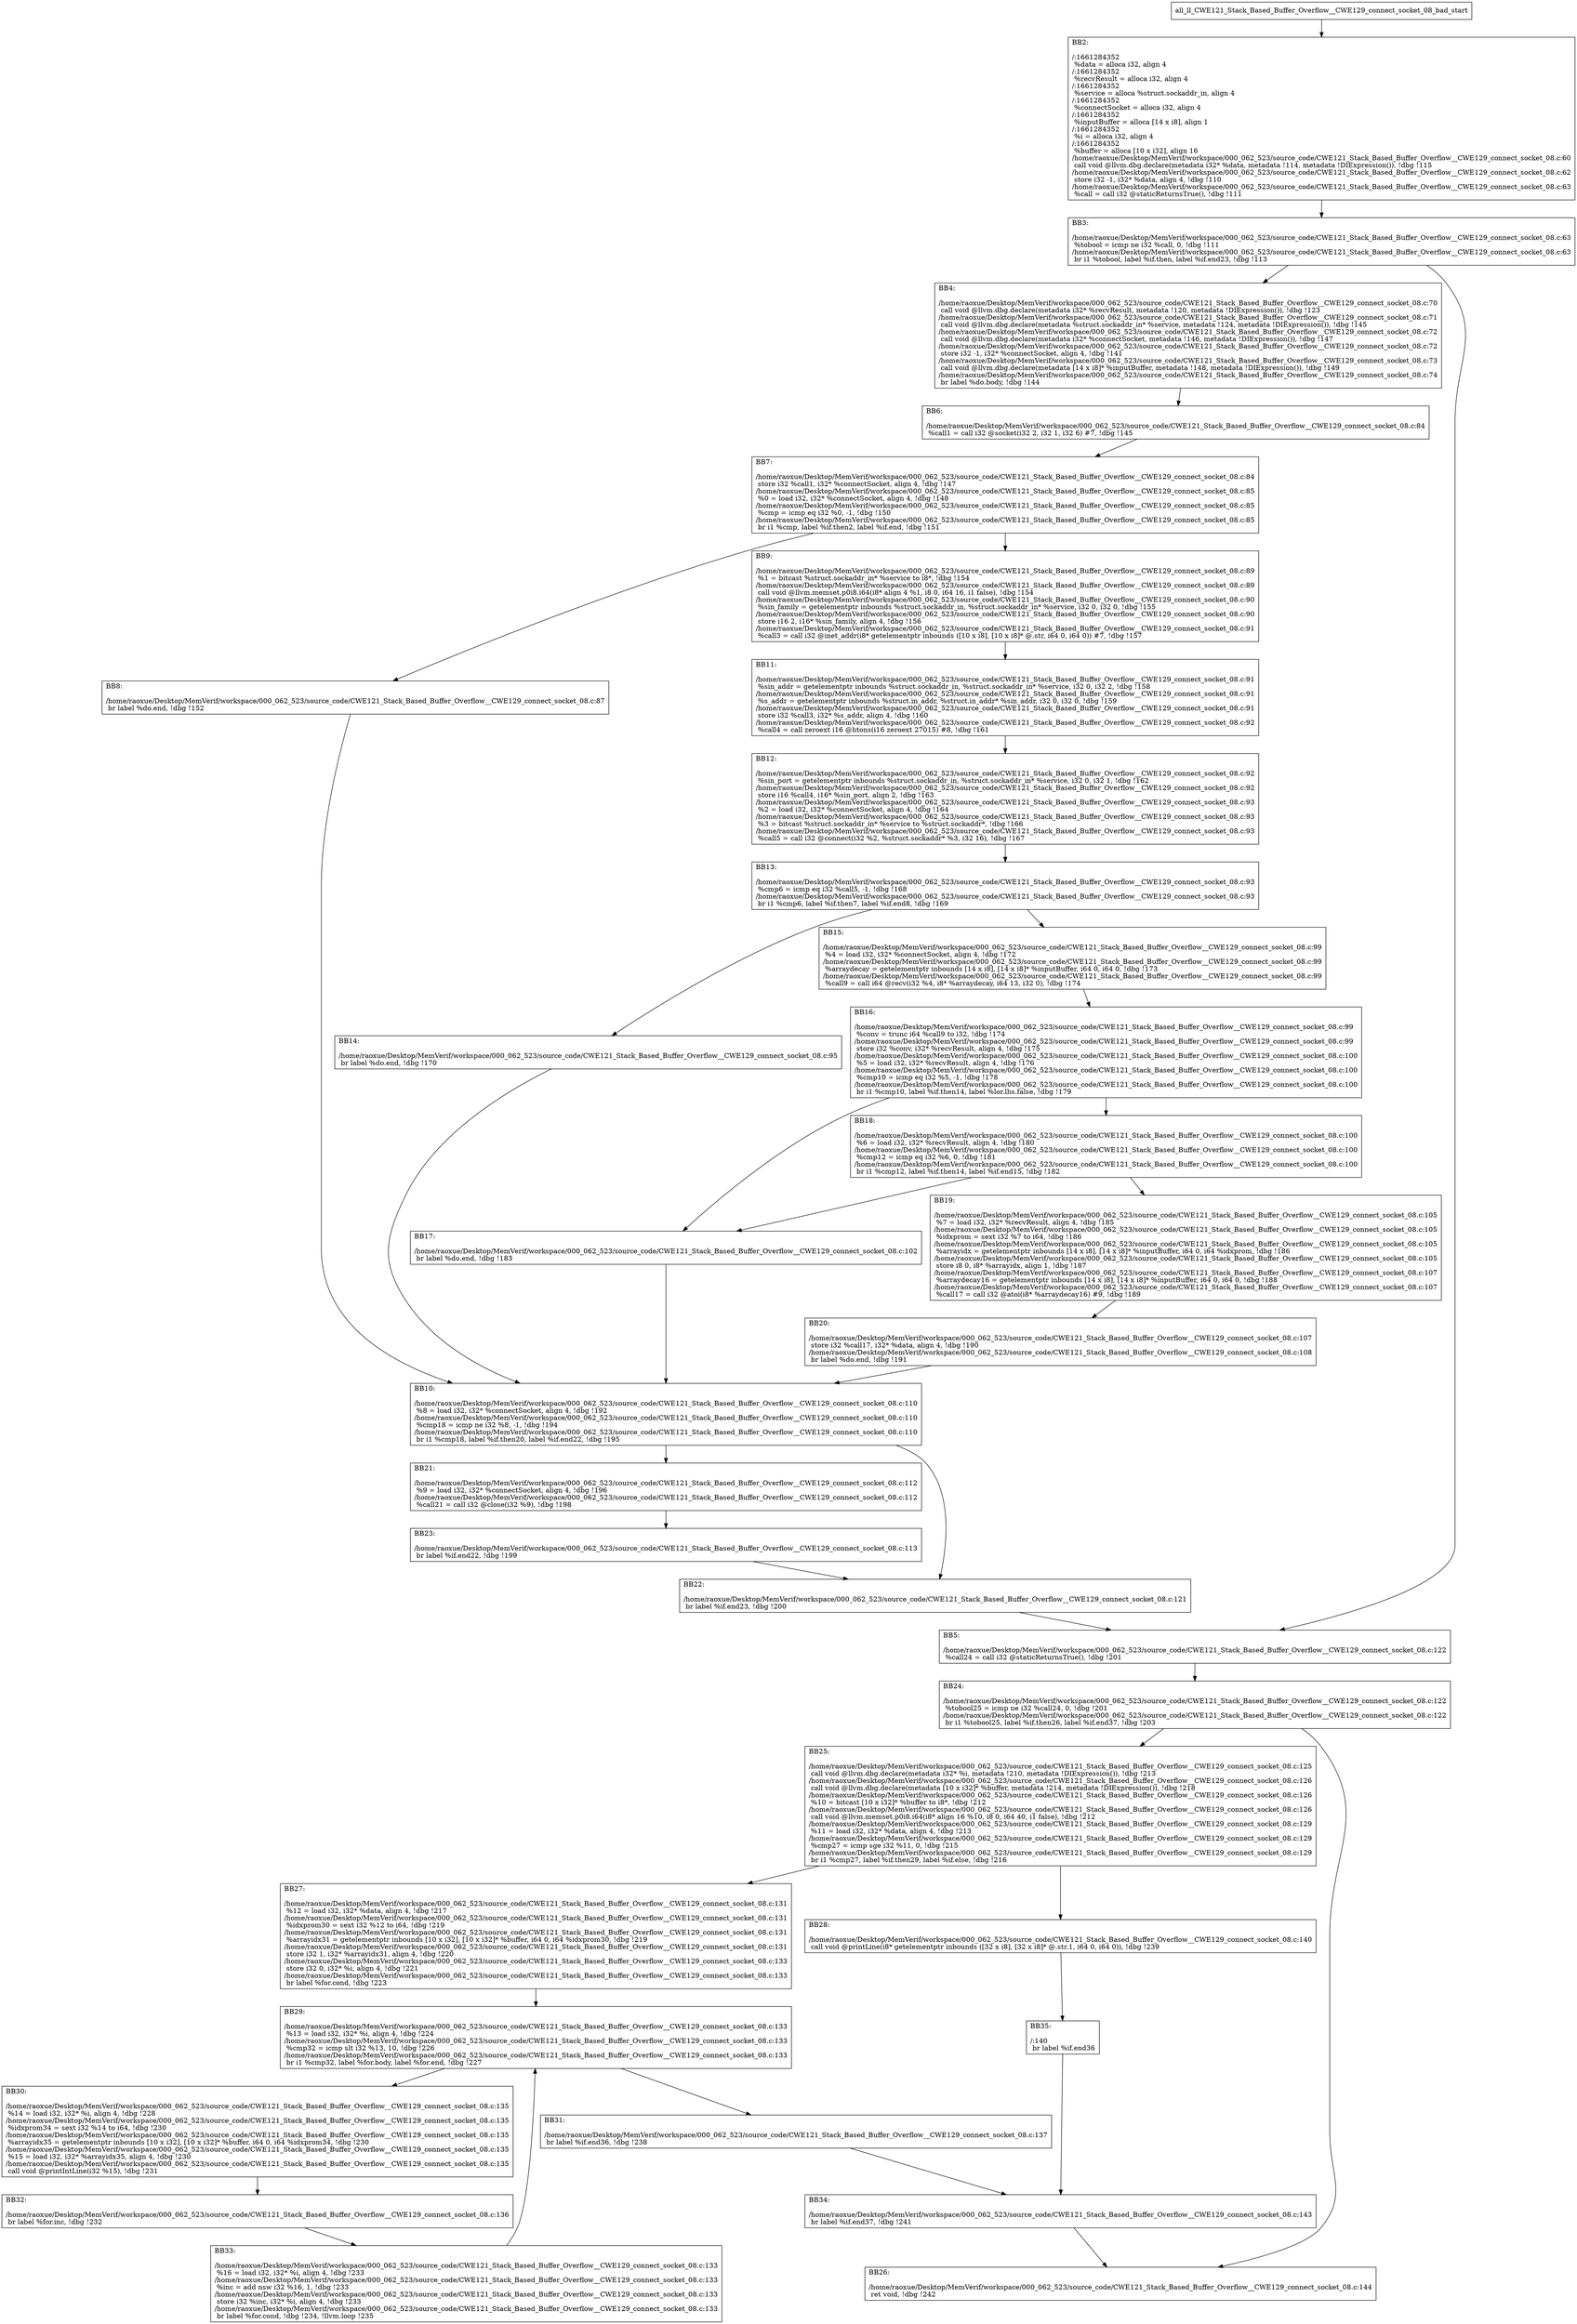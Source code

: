 digraph "CFG for'all_ll_CWE121_Stack_Based_Buffer_Overflow__CWE129_connect_socket_08_bad' function" {
	BBall_ll_CWE121_Stack_Based_Buffer_Overflow__CWE129_connect_socket_08_bad_start[shape=record,label="{all_ll_CWE121_Stack_Based_Buffer_Overflow__CWE129_connect_socket_08_bad_start}"];
	BBall_ll_CWE121_Stack_Based_Buffer_Overflow__CWE129_connect_socket_08_bad_start-> all_ll_CWE121_Stack_Based_Buffer_Overflow__CWE129_connect_socket_08_badBB2;
	all_ll_CWE121_Stack_Based_Buffer_Overflow__CWE129_connect_socket_08_badBB2 [shape=record, label="{BB2:\l\l/:1661284352\l
  %data = alloca i32, align 4\l
/:1661284352\l
  %recvResult = alloca i32, align 4\l
/:1661284352\l
  %service = alloca %struct.sockaddr_in, align 4\l
/:1661284352\l
  %connectSocket = alloca i32, align 4\l
/:1661284352\l
  %inputBuffer = alloca [14 x i8], align 1\l
/:1661284352\l
  %i = alloca i32, align 4\l
/:1661284352\l
  %buffer = alloca [10 x i32], align 16\l
/home/raoxue/Desktop/MemVerif/workspace/000_062_523/source_code/CWE121_Stack_Based_Buffer_Overflow__CWE129_connect_socket_08.c:60\l
  call void @llvm.dbg.declare(metadata i32* %data, metadata !114, metadata !DIExpression()), !dbg !115\l
/home/raoxue/Desktop/MemVerif/workspace/000_062_523/source_code/CWE121_Stack_Based_Buffer_Overflow__CWE129_connect_socket_08.c:62\l
  store i32 -1, i32* %data, align 4, !dbg !110\l
/home/raoxue/Desktop/MemVerif/workspace/000_062_523/source_code/CWE121_Stack_Based_Buffer_Overflow__CWE129_connect_socket_08.c:63\l
  %call = call i32 @staticReturnsTrue(), !dbg !111\l
}"];
	all_ll_CWE121_Stack_Based_Buffer_Overflow__CWE129_connect_socket_08_badBB2-> all_ll_CWE121_Stack_Based_Buffer_Overflow__CWE129_connect_socket_08_badBB3;
	all_ll_CWE121_Stack_Based_Buffer_Overflow__CWE129_connect_socket_08_badBB3 [shape=record, label="{BB3:\l\l/home/raoxue/Desktop/MemVerif/workspace/000_062_523/source_code/CWE121_Stack_Based_Buffer_Overflow__CWE129_connect_socket_08.c:63\l
  %tobool = icmp ne i32 %call, 0, !dbg !111\l
/home/raoxue/Desktop/MemVerif/workspace/000_062_523/source_code/CWE121_Stack_Based_Buffer_Overflow__CWE129_connect_socket_08.c:63\l
  br i1 %tobool, label %if.then, label %if.end23, !dbg !113\l
}"];
	all_ll_CWE121_Stack_Based_Buffer_Overflow__CWE129_connect_socket_08_badBB3-> all_ll_CWE121_Stack_Based_Buffer_Overflow__CWE129_connect_socket_08_badBB4;
	all_ll_CWE121_Stack_Based_Buffer_Overflow__CWE129_connect_socket_08_badBB3-> all_ll_CWE121_Stack_Based_Buffer_Overflow__CWE129_connect_socket_08_badBB5;
	all_ll_CWE121_Stack_Based_Buffer_Overflow__CWE129_connect_socket_08_badBB4 [shape=record, label="{BB4:\l\l/home/raoxue/Desktop/MemVerif/workspace/000_062_523/source_code/CWE121_Stack_Based_Buffer_Overflow__CWE129_connect_socket_08.c:70\l
  call void @llvm.dbg.declare(metadata i32* %recvResult, metadata !120, metadata !DIExpression()), !dbg !123\l
/home/raoxue/Desktop/MemVerif/workspace/000_062_523/source_code/CWE121_Stack_Based_Buffer_Overflow__CWE129_connect_socket_08.c:71\l
  call void @llvm.dbg.declare(metadata %struct.sockaddr_in* %service, metadata !124, metadata !DIExpression()), !dbg !145\l
/home/raoxue/Desktop/MemVerif/workspace/000_062_523/source_code/CWE121_Stack_Based_Buffer_Overflow__CWE129_connect_socket_08.c:72\l
  call void @llvm.dbg.declare(metadata i32* %connectSocket, metadata !146, metadata !DIExpression()), !dbg !147\l
/home/raoxue/Desktop/MemVerif/workspace/000_062_523/source_code/CWE121_Stack_Based_Buffer_Overflow__CWE129_connect_socket_08.c:72\l
  store i32 -1, i32* %connectSocket, align 4, !dbg !141\l
/home/raoxue/Desktop/MemVerif/workspace/000_062_523/source_code/CWE121_Stack_Based_Buffer_Overflow__CWE129_connect_socket_08.c:73\l
  call void @llvm.dbg.declare(metadata [14 x i8]* %inputBuffer, metadata !148, metadata !DIExpression()), !dbg !149\l
/home/raoxue/Desktop/MemVerif/workspace/000_062_523/source_code/CWE121_Stack_Based_Buffer_Overflow__CWE129_connect_socket_08.c:74\l
  br label %do.body, !dbg !144\l
}"];
	all_ll_CWE121_Stack_Based_Buffer_Overflow__CWE129_connect_socket_08_badBB4-> all_ll_CWE121_Stack_Based_Buffer_Overflow__CWE129_connect_socket_08_badBB6;
	all_ll_CWE121_Stack_Based_Buffer_Overflow__CWE129_connect_socket_08_badBB6 [shape=record, label="{BB6:\l\l/home/raoxue/Desktop/MemVerif/workspace/000_062_523/source_code/CWE121_Stack_Based_Buffer_Overflow__CWE129_connect_socket_08.c:84\l
  %call1 = call i32 @socket(i32 2, i32 1, i32 6) #7, !dbg !145\l
}"];
	all_ll_CWE121_Stack_Based_Buffer_Overflow__CWE129_connect_socket_08_badBB6-> all_ll_CWE121_Stack_Based_Buffer_Overflow__CWE129_connect_socket_08_badBB7;
	all_ll_CWE121_Stack_Based_Buffer_Overflow__CWE129_connect_socket_08_badBB7 [shape=record, label="{BB7:\l\l/home/raoxue/Desktop/MemVerif/workspace/000_062_523/source_code/CWE121_Stack_Based_Buffer_Overflow__CWE129_connect_socket_08.c:84\l
  store i32 %call1, i32* %connectSocket, align 4, !dbg !147\l
/home/raoxue/Desktop/MemVerif/workspace/000_062_523/source_code/CWE121_Stack_Based_Buffer_Overflow__CWE129_connect_socket_08.c:85\l
  %0 = load i32, i32* %connectSocket, align 4, !dbg !148\l
/home/raoxue/Desktop/MemVerif/workspace/000_062_523/source_code/CWE121_Stack_Based_Buffer_Overflow__CWE129_connect_socket_08.c:85\l
  %cmp = icmp eq i32 %0, -1, !dbg !150\l
/home/raoxue/Desktop/MemVerif/workspace/000_062_523/source_code/CWE121_Stack_Based_Buffer_Overflow__CWE129_connect_socket_08.c:85\l
  br i1 %cmp, label %if.then2, label %if.end, !dbg !151\l
}"];
	all_ll_CWE121_Stack_Based_Buffer_Overflow__CWE129_connect_socket_08_badBB7-> all_ll_CWE121_Stack_Based_Buffer_Overflow__CWE129_connect_socket_08_badBB8;
	all_ll_CWE121_Stack_Based_Buffer_Overflow__CWE129_connect_socket_08_badBB7-> all_ll_CWE121_Stack_Based_Buffer_Overflow__CWE129_connect_socket_08_badBB9;
	all_ll_CWE121_Stack_Based_Buffer_Overflow__CWE129_connect_socket_08_badBB8 [shape=record, label="{BB8:\l\l/home/raoxue/Desktop/MemVerif/workspace/000_062_523/source_code/CWE121_Stack_Based_Buffer_Overflow__CWE129_connect_socket_08.c:87\l
  br label %do.end, !dbg !152\l
}"];
	all_ll_CWE121_Stack_Based_Buffer_Overflow__CWE129_connect_socket_08_badBB8-> all_ll_CWE121_Stack_Based_Buffer_Overflow__CWE129_connect_socket_08_badBB10;
	all_ll_CWE121_Stack_Based_Buffer_Overflow__CWE129_connect_socket_08_badBB9 [shape=record, label="{BB9:\l\l/home/raoxue/Desktop/MemVerif/workspace/000_062_523/source_code/CWE121_Stack_Based_Buffer_Overflow__CWE129_connect_socket_08.c:89\l
  %1 = bitcast %struct.sockaddr_in* %service to i8*, !dbg !154\l
/home/raoxue/Desktop/MemVerif/workspace/000_062_523/source_code/CWE121_Stack_Based_Buffer_Overflow__CWE129_connect_socket_08.c:89\l
  call void @llvm.memset.p0i8.i64(i8* align 4 %1, i8 0, i64 16, i1 false), !dbg !154\l
/home/raoxue/Desktop/MemVerif/workspace/000_062_523/source_code/CWE121_Stack_Based_Buffer_Overflow__CWE129_connect_socket_08.c:90\l
  %sin_family = getelementptr inbounds %struct.sockaddr_in, %struct.sockaddr_in* %service, i32 0, i32 0, !dbg !155\l
/home/raoxue/Desktop/MemVerif/workspace/000_062_523/source_code/CWE121_Stack_Based_Buffer_Overflow__CWE129_connect_socket_08.c:90\l
  store i16 2, i16* %sin_family, align 4, !dbg !156\l
/home/raoxue/Desktop/MemVerif/workspace/000_062_523/source_code/CWE121_Stack_Based_Buffer_Overflow__CWE129_connect_socket_08.c:91\l
  %call3 = call i32 @inet_addr(i8* getelementptr inbounds ([10 x i8], [10 x i8]* @.str, i64 0, i64 0)) #7, !dbg !157\l
}"];
	all_ll_CWE121_Stack_Based_Buffer_Overflow__CWE129_connect_socket_08_badBB9-> all_ll_CWE121_Stack_Based_Buffer_Overflow__CWE129_connect_socket_08_badBB11;
	all_ll_CWE121_Stack_Based_Buffer_Overflow__CWE129_connect_socket_08_badBB11 [shape=record, label="{BB11:\l\l/home/raoxue/Desktop/MemVerif/workspace/000_062_523/source_code/CWE121_Stack_Based_Buffer_Overflow__CWE129_connect_socket_08.c:91\l
  %sin_addr = getelementptr inbounds %struct.sockaddr_in, %struct.sockaddr_in* %service, i32 0, i32 2, !dbg !158\l
/home/raoxue/Desktop/MemVerif/workspace/000_062_523/source_code/CWE121_Stack_Based_Buffer_Overflow__CWE129_connect_socket_08.c:91\l
  %s_addr = getelementptr inbounds %struct.in_addr, %struct.in_addr* %sin_addr, i32 0, i32 0, !dbg !159\l
/home/raoxue/Desktop/MemVerif/workspace/000_062_523/source_code/CWE121_Stack_Based_Buffer_Overflow__CWE129_connect_socket_08.c:91\l
  store i32 %call3, i32* %s_addr, align 4, !dbg !160\l
/home/raoxue/Desktop/MemVerif/workspace/000_062_523/source_code/CWE121_Stack_Based_Buffer_Overflow__CWE129_connect_socket_08.c:92\l
  %call4 = call zeroext i16 @htons(i16 zeroext 27015) #8, !dbg !161\l
}"];
	all_ll_CWE121_Stack_Based_Buffer_Overflow__CWE129_connect_socket_08_badBB11-> all_ll_CWE121_Stack_Based_Buffer_Overflow__CWE129_connect_socket_08_badBB12;
	all_ll_CWE121_Stack_Based_Buffer_Overflow__CWE129_connect_socket_08_badBB12 [shape=record, label="{BB12:\l\l/home/raoxue/Desktop/MemVerif/workspace/000_062_523/source_code/CWE121_Stack_Based_Buffer_Overflow__CWE129_connect_socket_08.c:92\l
  %sin_port = getelementptr inbounds %struct.sockaddr_in, %struct.sockaddr_in* %service, i32 0, i32 1, !dbg !162\l
/home/raoxue/Desktop/MemVerif/workspace/000_062_523/source_code/CWE121_Stack_Based_Buffer_Overflow__CWE129_connect_socket_08.c:92\l
  store i16 %call4, i16* %sin_port, align 2, !dbg !163\l
/home/raoxue/Desktop/MemVerif/workspace/000_062_523/source_code/CWE121_Stack_Based_Buffer_Overflow__CWE129_connect_socket_08.c:93\l
  %2 = load i32, i32* %connectSocket, align 4, !dbg !164\l
/home/raoxue/Desktop/MemVerif/workspace/000_062_523/source_code/CWE121_Stack_Based_Buffer_Overflow__CWE129_connect_socket_08.c:93\l
  %3 = bitcast %struct.sockaddr_in* %service to %struct.sockaddr*, !dbg !166\l
/home/raoxue/Desktop/MemVerif/workspace/000_062_523/source_code/CWE121_Stack_Based_Buffer_Overflow__CWE129_connect_socket_08.c:93\l
  %call5 = call i32 @connect(i32 %2, %struct.sockaddr* %3, i32 16), !dbg !167\l
}"];
	all_ll_CWE121_Stack_Based_Buffer_Overflow__CWE129_connect_socket_08_badBB12-> all_ll_CWE121_Stack_Based_Buffer_Overflow__CWE129_connect_socket_08_badBB13;
	all_ll_CWE121_Stack_Based_Buffer_Overflow__CWE129_connect_socket_08_badBB13 [shape=record, label="{BB13:\l\l/home/raoxue/Desktop/MemVerif/workspace/000_062_523/source_code/CWE121_Stack_Based_Buffer_Overflow__CWE129_connect_socket_08.c:93\l
  %cmp6 = icmp eq i32 %call5, -1, !dbg !168\l
/home/raoxue/Desktop/MemVerif/workspace/000_062_523/source_code/CWE121_Stack_Based_Buffer_Overflow__CWE129_connect_socket_08.c:93\l
  br i1 %cmp6, label %if.then7, label %if.end8, !dbg !169\l
}"];
	all_ll_CWE121_Stack_Based_Buffer_Overflow__CWE129_connect_socket_08_badBB13-> all_ll_CWE121_Stack_Based_Buffer_Overflow__CWE129_connect_socket_08_badBB14;
	all_ll_CWE121_Stack_Based_Buffer_Overflow__CWE129_connect_socket_08_badBB13-> all_ll_CWE121_Stack_Based_Buffer_Overflow__CWE129_connect_socket_08_badBB15;
	all_ll_CWE121_Stack_Based_Buffer_Overflow__CWE129_connect_socket_08_badBB14 [shape=record, label="{BB14:\l\l/home/raoxue/Desktop/MemVerif/workspace/000_062_523/source_code/CWE121_Stack_Based_Buffer_Overflow__CWE129_connect_socket_08.c:95\l
  br label %do.end, !dbg !170\l
}"];
	all_ll_CWE121_Stack_Based_Buffer_Overflow__CWE129_connect_socket_08_badBB14-> all_ll_CWE121_Stack_Based_Buffer_Overflow__CWE129_connect_socket_08_badBB10;
	all_ll_CWE121_Stack_Based_Buffer_Overflow__CWE129_connect_socket_08_badBB15 [shape=record, label="{BB15:\l\l/home/raoxue/Desktop/MemVerif/workspace/000_062_523/source_code/CWE121_Stack_Based_Buffer_Overflow__CWE129_connect_socket_08.c:99\l
  %4 = load i32, i32* %connectSocket, align 4, !dbg !172\l
/home/raoxue/Desktop/MemVerif/workspace/000_062_523/source_code/CWE121_Stack_Based_Buffer_Overflow__CWE129_connect_socket_08.c:99\l
  %arraydecay = getelementptr inbounds [14 x i8], [14 x i8]* %inputBuffer, i64 0, i64 0, !dbg !173\l
/home/raoxue/Desktop/MemVerif/workspace/000_062_523/source_code/CWE121_Stack_Based_Buffer_Overflow__CWE129_connect_socket_08.c:99\l
  %call9 = call i64 @recv(i32 %4, i8* %arraydecay, i64 13, i32 0), !dbg !174\l
}"];
	all_ll_CWE121_Stack_Based_Buffer_Overflow__CWE129_connect_socket_08_badBB15-> all_ll_CWE121_Stack_Based_Buffer_Overflow__CWE129_connect_socket_08_badBB16;
	all_ll_CWE121_Stack_Based_Buffer_Overflow__CWE129_connect_socket_08_badBB16 [shape=record, label="{BB16:\l\l/home/raoxue/Desktop/MemVerif/workspace/000_062_523/source_code/CWE121_Stack_Based_Buffer_Overflow__CWE129_connect_socket_08.c:99\l
  %conv = trunc i64 %call9 to i32, !dbg !174\l
/home/raoxue/Desktop/MemVerif/workspace/000_062_523/source_code/CWE121_Stack_Based_Buffer_Overflow__CWE129_connect_socket_08.c:99\l
  store i32 %conv, i32* %recvResult, align 4, !dbg !175\l
/home/raoxue/Desktop/MemVerif/workspace/000_062_523/source_code/CWE121_Stack_Based_Buffer_Overflow__CWE129_connect_socket_08.c:100\l
  %5 = load i32, i32* %recvResult, align 4, !dbg !176\l
/home/raoxue/Desktop/MemVerif/workspace/000_062_523/source_code/CWE121_Stack_Based_Buffer_Overflow__CWE129_connect_socket_08.c:100\l
  %cmp10 = icmp eq i32 %5, -1, !dbg !178\l
/home/raoxue/Desktop/MemVerif/workspace/000_062_523/source_code/CWE121_Stack_Based_Buffer_Overflow__CWE129_connect_socket_08.c:100\l
  br i1 %cmp10, label %if.then14, label %lor.lhs.false, !dbg !179\l
}"];
	all_ll_CWE121_Stack_Based_Buffer_Overflow__CWE129_connect_socket_08_badBB16-> all_ll_CWE121_Stack_Based_Buffer_Overflow__CWE129_connect_socket_08_badBB17;
	all_ll_CWE121_Stack_Based_Buffer_Overflow__CWE129_connect_socket_08_badBB16-> all_ll_CWE121_Stack_Based_Buffer_Overflow__CWE129_connect_socket_08_badBB18;
	all_ll_CWE121_Stack_Based_Buffer_Overflow__CWE129_connect_socket_08_badBB18 [shape=record, label="{BB18:\l\l/home/raoxue/Desktop/MemVerif/workspace/000_062_523/source_code/CWE121_Stack_Based_Buffer_Overflow__CWE129_connect_socket_08.c:100\l
  %6 = load i32, i32* %recvResult, align 4, !dbg !180\l
/home/raoxue/Desktop/MemVerif/workspace/000_062_523/source_code/CWE121_Stack_Based_Buffer_Overflow__CWE129_connect_socket_08.c:100\l
  %cmp12 = icmp eq i32 %6, 0, !dbg !181\l
/home/raoxue/Desktop/MemVerif/workspace/000_062_523/source_code/CWE121_Stack_Based_Buffer_Overflow__CWE129_connect_socket_08.c:100\l
  br i1 %cmp12, label %if.then14, label %if.end15, !dbg !182\l
}"];
	all_ll_CWE121_Stack_Based_Buffer_Overflow__CWE129_connect_socket_08_badBB18-> all_ll_CWE121_Stack_Based_Buffer_Overflow__CWE129_connect_socket_08_badBB17;
	all_ll_CWE121_Stack_Based_Buffer_Overflow__CWE129_connect_socket_08_badBB18-> all_ll_CWE121_Stack_Based_Buffer_Overflow__CWE129_connect_socket_08_badBB19;
	all_ll_CWE121_Stack_Based_Buffer_Overflow__CWE129_connect_socket_08_badBB17 [shape=record, label="{BB17:\l\l/home/raoxue/Desktop/MemVerif/workspace/000_062_523/source_code/CWE121_Stack_Based_Buffer_Overflow__CWE129_connect_socket_08.c:102\l
  br label %do.end, !dbg !183\l
}"];
	all_ll_CWE121_Stack_Based_Buffer_Overflow__CWE129_connect_socket_08_badBB17-> all_ll_CWE121_Stack_Based_Buffer_Overflow__CWE129_connect_socket_08_badBB10;
	all_ll_CWE121_Stack_Based_Buffer_Overflow__CWE129_connect_socket_08_badBB19 [shape=record, label="{BB19:\l\l/home/raoxue/Desktop/MemVerif/workspace/000_062_523/source_code/CWE121_Stack_Based_Buffer_Overflow__CWE129_connect_socket_08.c:105\l
  %7 = load i32, i32* %recvResult, align 4, !dbg !185\l
/home/raoxue/Desktop/MemVerif/workspace/000_062_523/source_code/CWE121_Stack_Based_Buffer_Overflow__CWE129_connect_socket_08.c:105\l
  %idxprom = sext i32 %7 to i64, !dbg !186\l
/home/raoxue/Desktop/MemVerif/workspace/000_062_523/source_code/CWE121_Stack_Based_Buffer_Overflow__CWE129_connect_socket_08.c:105\l
  %arrayidx = getelementptr inbounds [14 x i8], [14 x i8]* %inputBuffer, i64 0, i64 %idxprom, !dbg !186\l
/home/raoxue/Desktop/MemVerif/workspace/000_062_523/source_code/CWE121_Stack_Based_Buffer_Overflow__CWE129_connect_socket_08.c:105\l
  store i8 0, i8* %arrayidx, align 1, !dbg !187\l
/home/raoxue/Desktop/MemVerif/workspace/000_062_523/source_code/CWE121_Stack_Based_Buffer_Overflow__CWE129_connect_socket_08.c:107\l
  %arraydecay16 = getelementptr inbounds [14 x i8], [14 x i8]* %inputBuffer, i64 0, i64 0, !dbg !188\l
/home/raoxue/Desktop/MemVerif/workspace/000_062_523/source_code/CWE121_Stack_Based_Buffer_Overflow__CWE129_connect_socket_08.c:107\l
  %call17 = call i32 @atoi(i8* %arraydecay16) #9, !dbg !189\l
}"];
	all_ll_CWE121_Stack_Based_Buffer_Overflow__CWE129_connect_socket_08_badBB19-> all_ll_CWE121_Stack_Based_Buffer_Overflow__CWE129_connect_socket_08_badBB20;
	all_ll_CWE121_Stack_Based_Buffer_Overflow__CWE129_connect_socket_08_badBB20 [shape=record, label="{BB20:\l\l/home/raoxue/Desktop/MemVerif/workspace/000_062_523/source_code/CWE121_Stack_Based_Buffer_Overflow__CWE129_connect_socket_08.c:107\l
  store i32 %call17, i32* %data, align 4, !dbg !190\l
/home/raoxue/Desktop/MemVerif/workspace/000_062_523/source_code/CWE121_Stack_Based_Buffer_Overflow__CWE129_connect_socket_08.c:108\l
  br label %do.end, !dbg !191\l
}"];
	all_ll_CWE121_Stack_Based_Buffer_Overflow__CWE129_connect_socket_08_badBB20-> all_ll_CWE121_Stack_Based_Buffer_Overflow__CWE129_connect_socket_08_badBB10;
	all_ll_CWE121_Stack_Based_Buffer_Overflow__CWE129_connect_socket_08_badBB10 [shape=record, label="{BB10:\l\l/home/raoxue/Desktop/MemVerif/workspace/000_062_523/source_code/CWE121_Stack_Based_Buffer_Overflow__CWE129_connect_socket_08.c:110\l
  %8 = load i32, i32* %connectSocket, align 4, !dbg !192\l
/home/raoxue/Desktop/MemVerif/workspace/000_062_523/source_code/CWE121_Stack_Based_Buffer_Overflow__CWE129_connect_socket_08.c:110\l
  %cmp18 = icmp ne i32 %8, -1, !dbg !194\l
/home/raoxue/Desktop/MemVerif/workspace/000_062_523/source_code/CWE121_Stack_Based_Buffer_Overflow__CWE129_connect_socket_08.c:110\l
  br i1 %cmp18, label %if.then20, label %if.end22, !dbg !195\l
}"];
	all_ll_CWE121_Stack_Based_Buffer_Overflow__CWE129_connect_socket_08_badBB10-> all_ll_CWE121_Stack_Based_Buffer_Overflow__CWE129_connect_socket_08_badBB21;
	all_ll_CWE121_Stack_Based_Buffer_Overflow__CWE129_connect_socket_08_badBB10-> all_ll_CWE121_Stack_Based_Buffer_Overflow__CWE129_connect_socket_08_badBB22;
	all_ll_CWE121_Stack_Based_Buffer_Overflow__CWE129_connect_socket_08_badBB21 [shape=record, label="{BB21:\l\l/home/raoxue/Desktop/MemVerif/workspace/000_062_523/source_code/CWE121_Stack_Based_Buffer_Overflow__CWE129_connect_socket_08.c:112\l
  %9 = load i32, i32* %connectSocket, align 4, !dbg !196\l
/home/raoxue/Desktop/MemVerif/workspace/000_062_523/source_code/CWE121_Stack_Based_Buffer_Overflow__CWE129_connect_socket_08.c:112\l
  %call21 = call i32 @close(i32 %9), !dbg !198\l
}"];
	all_ll_CWE121_Stack_Based_Buffer_Overflow__CWE129_connect_socket_08_badBB21-> all_ll_CWE121_Stack_Based_Buffer_Overflow__CWE129_connect_socket_08_badBB23;
	all_ll_CWE121_Stack_Based_Buffer_Overflow__CWE129_connect_socket_08_badBB23 [shape=record, label="{BB23:\l\l/home/raoxue/Desktop/MemVerif/workspace/000_062_523/source_code/CWE121_Stack_Based_Buffer_Overflow__CWE129_connect_socket_08.c:113\l
  br label %if.end22, !dbg !199\l
}"];
	all_ll_CWE121_Stack_Based_Buffer_Overflow__CWE129_connect_socket_08_badBB23-> all_ll_CWE121_Stack_Based_Buffer_Overflow__CWE129_connect_socket_08_badBB22;
	all_ll_CWE121_Stack_Based_Buffer_Overflow__CWE129_connect_socket_08_badBB22 [shape=record, label="{BB22:\l\l/home/raoxue/Desktop/MemVerif/workspace/000_062_523/source_code/CWE121_Stack_Based_Buffer_Overflow__CWE129_connect_socket_08.c:121\l
  br label %if.end23, !dbg !200\l
}"];
	all_ll_CWE121_Stack_Based_Buffer_Overflow__CWE129_connect_socket_08_badBB22-> all_ll_CWE121_Stack_Based_Buffer_Overflow__CWE129_connect_socket_08_badBB5;
	all_ll_CWE121_Stack_Based_Buffer_Overflow__CWE129_connect_socket_08_badBB5 [shape=record, label="{BB5:\l\l/home/raoxue/Desktop/MemVerif/workspace/000_062_523/source_code/CWE121_Stack_Based_Buffer_Overflow__CWE129_connect_socket_08.c:122\l
  %call24 = call i32 @staticReturnsTrue(), !dbg !201\l
}"];
	all_ll_CWE121_Stack_Based_Buffer_Overflow__CWE129_connect_socket_08_badBB5-> all_ll_CWE121_Stack_Based_Buffer_Overflow__CWE129_connect_socket_08_badBB24;
	all_ll_CWE121_Stack_Based_Buffer_Overflow__CWE129_connect_socket_08_badBB24 [shape=record, label="{BB24:\l\l/home/raoxue/Desktop/MemVerif/workspace/000_062_523/source_code/CWE121_Stack_Based_Buffer_Overflow__CWE129_connect_socket_08.c:122\l
  %tobool25 = icmp ne i32 %call24, 0, !dbg !201\l
/home/raoxue/Desktop/MemVerif/workspace/000_062_523/source_code/CWE121_Stack_Based_Buffer_Overflow__CWE129_connect_socket_08.c:122\l
  br i1 %tobool25, label %if.then26, label %if.end37, !dbg !203\l
}"];
	all_ll_CWE121_Stack_Based_Buffer_Overflow__CWE129_connect_socket_08_badBB24-> all_ll_CWE121_Stack_Based_Buffer_Overflow__CWE129_connect_socket_08_badBB25;
	all_ll_CWE121_Stack_Based_Buffer_Overflow__CWE129_connect_socket_08_badBB24-> all_ll_CWE121_Stack_Based_Buffer_Overflow__CWE129_connect_socket_08_badBB26;
	all_ll_CWE121_Stack_Based_Buffer_Overflow__CWE129_connect_socket_08_badBB25 [shape=record, label="{BB25:\l\l/home/raoxue/Desktop/MemVerif/workspace/000_062_523/source_code/CWE121_Stack_Based_Buffer_Overflow__CWE129_connect_socket_08.c:125\l
  call void @llvm.dbg.declare(metadata i32* %i, metadata !210, metadata !DIExpression()), !dbg !213\l
/home/raoxue/Desktop/MemVerif/workspace/000_062_523/source_code/CWE121_Stack_Based_Buffer_Overflow__CWE129_connect_socket_08.c:126\l
  call void @llvm.dbg.declare(metadata [10 x i32]* %buffer, metadata !214, metadata !DIExpression()), !dbg !218\l
/home/raoxue/Desktop/MemVerif/workspace/000_062_523/source_code/CWE121_Stack_Based_Buffer_Overflow__CWE129_connect_socket_08.c:126\l
  %10 = bitcast [10 x i32]* %buffer to i8*, !dbg !212\l
/home/raoxue/Desktop/MemVerif/workspace/000_062_523/source_code/CWE121_Stack_Based_Buffer_Overflow__CWE129_connect_socket_08.c:126\l
  call void @llvm.memset.p0i8.i64(i8* align 16 %10, i8 0, i64 40, i1 false), !dbg !212\l
/home/raoxue/Desktop/MemVerif/workspace/000_062_523/source_code/CWE121_Stack_Based_Buffer_Overflow__CWE129_connect_socket_08.c:129\l
  %11 = load i32, i32* %data, align 4, !dbg !213\l
/home/raoxue/Desktop/MemVerif/workspace/000_062_523/source_code/CWE121_Stack_Based_Buffer_Overflow__CWE129_connect_socket_08.c:129\l
  %cmp27 = icmp sge i32 %11, 0, !dbg !215\l
/home/raoxue/Desktop/MemVerif/workspace/000_062_523/source_code/CWE121_Stack_Based_Buffer_Overflow__CWE129_connect_socket_08.c:129\l
  br i1 %cmp27, label %if.then29, label %if.else, !dbg !216\l
}"];
	all_ll_CWE121_Stack_Based_Buffer_Overflow__CWE129_connect_socket_08_badBB25-> all_ll_CWE121_Stack_Based_Buffer_Overflow__CWE129_connect_socket_08_badBB27;
	all_ll_CWE121_Stack_Based_Buffer_Overflow__CWE129_connect_socket_08_badBB25-> all_ll_CWE121_Stack_Based_Buffer_Overflow__CWE129_connect_socket_08_badBB28;
	all_ll_CWE121_Stack_Based_Buffer_Overflow__CWE129_connect_socket_08_badBB27 [shape=record, label="{BB27:\l\l/home/raoxue/Desktop/MemVerif/workspace/000_062_523/source_code/CWE121_Stack_Based_Buffer_Overflow__CWE129_connect_socket_08.c:131\l
  %12 = load i32, i32* %data, align 4, !dbg !217\l
/home/raoxue/Desktop/MemVerif/workspace/000_062_523/source_code/CWE121_Stack_Based_Buffer_Overflow__CWE129_connect_socket_08.c:131\l
  %idxprom30 = sext i32 %12 to i64, !dbg !219\l
/home/raoxue/Desktop/MemVerif/workspace/000_062_523/source_code/CWE121_Stack_Based_Buffer_Overflow__CWE129_connect_socket_08.c:131\l
  %arrayidx31 = getelementptr inbounds [10 x i32], [10 x i32]* %buffer, i64 0, i64 %idxprom30, !dbg !219\l
/home/raoxue/Desktop/MemVerif/workspace/000_062_523/source_code/CWE121_Stack_Based_Buffer_Overflow__CWE129_connect_socket_08.c:131\l
  store i32 1, i32* %arrayidx31, align 4, !dbg !220\l
/home/raoxue/Desktop/MemVerif/workspace/000_062_523/source_code/CWE121_Stack_Based_Buffer_Overflow__CWE129_connect_socket_08.c:133\l
  store i32 0, i32* %i, align 4, !dbg !221\l
/home/raoxue/Desktop/MemVerif/workspace/000_062_523/source_code/CWE121_Stack_Based_Buffer_Overflow__CWE129_connect_socket_08.c:133\l
  br label %for.cond, !dbg !223\l
}"];
	all_ll_CWE121_Stack_Based_Buffer_Overflow__CWE129_connect_socket_08_badBB27-> all_ll_CWE121_Stack_Based_Buffer_Overflow__CWE129_connect_socket_08_badBB29;
	all_ll_CWE121_Stack_Based_Buffer_Overflow__CWE129_connect_socket_08_badBB29 [shape=record, label="{BB29:\l\l/home/raoxue/Desktop/MemVerif/workspace/000_062_523/source_code/CWE121_Stack_Based_Buffer_Overflow__CWE129_connect_socket_08.c:133\l
  %13 = load i32, i32* %i, align 4, !dbg !224\l
/home/raoxue/Desktop/MemVerif/workspace/000_062_523/source_code/CWE121_Stack_Based_Buffer_Overflow__CWE129_connect_socket_08.c:133\l
  %cmp32 = icmp slt i32 %13, 10, !dbg !226\l
/home/raoxue/Desktop/MemVerif/workspace/000_062_523/source_code/CWE121_Stack_Based_Buffer_Overflow__CWE129_connect_socket_08.c:133\l
  br i1 %cmp32, label %for.body, label %for.end, !dbg !227\l
}"];
	all_ll_CWE121_Stack_Based_Buffer_Overflow__CWE129_connect_socket_08_badBB29-> all_ll_CWE121_Stack_Based_Buffer_Overflow__CWE129_connect_socket_08_badBB30;
	all_ll_CWE121_Stack_Based_Buffer_Overflow__CWE129_connect_socket_08_badBB29-> all_ll_CWE121_Stack_Based_Buffer_Overflow__CWE129_connect_socket_08_badBB31;
	all_ll_CWE121_Stack_Based_Buffer_Overflow__CWE129_connect_socket_08_badBB30 [shape=record, label="{BB30:\l\l/home/raoxue/Desktop/MemVerif/workspace/000_062_523/source_code/CWE121_Stack_Based_Buffer_Overflow__CWE129_connect_socket_08.c:135\l
  %14 = load i32, i32* %i, align 4, !dbg !228\l
/home/raoxue/Desktop/MemVerif/workspace/000_062_523/source_code/CWE121_Stack_Based_Buffer_Overflow__CWE129_connect_socket_08.c:135\l
  %idxprom34 = sext i32 %14 to i64, !dbg !230\l
/home/raoxue/Desktop/MemVerif/workspace/000_062_523/source_code/CWE121_Stack_Based_Buffer_Overflow__CWE129_connect_socket_08.c:135\l
  %arrayidx35 = getelementptr inbounds [10 x i32], [10 x i32]* %buffer, i64 0, i64 %idxprom34, !dbg !230\l
/home/raoxue/Desktop/MemVerif/workspace/000_062_523/source_code/CWE121_Stack_Based_Buffer_Overflow__CWE129_connect_socket_08.c:135\l
  %15 = load i32, i32* %arrayidx35, align 4, !dbg !230\l
/home/raoxue/Desktop/MemVerif/workspace/000_062_523/source_code/CWE121_Stack_Based_Buffer_Overflow__CWE129_connect_socket_08.c:135\l
  call void @printIntLine(i32 %15), !dbg !231\l
}"];
	all_ll_CWE121_Stack_Based_Buffer_Overflow__CWE129_connect_socket_08_badBB30-> all_ll_CWE121_Stack_Based_Buffer_Overflow__CWE129_connect_socket_08_badBB32;
	all_ll_CWE121_Stack_Based_Buffer_Overflow__CWE129_connect_socket_08_badBB32 [shape=record, label="{BB32:\l\l/home/raoxue/Desktop/MemVerif/workspace/000_062_523/source_code/CWE121_Stack_Based_Buffer_Overflow__CWE129_connect_socket_08.c:136\l
  br label %for.inc, !dbg !232\l
}"];
	all_ll_CWE121_Stack_Based_Buffer_Overflow__CWE129_connect_socket_08_badBB32-> all_ll_CWE121_Stack_Based_Buffer_Overflow__CWE129_connect_socket_08_badBB33;
	all_ll_CWE121_Stack_Based_Buffer_Overflow__CWE129_connect_socket_08_badBB33 [shape=record, label="{BB33:\l\l/home/raoxue/Desktop/MemVerif/workspace/000_062_523/source_code/CWE121_Stack_Based_Buffer_Overflow__CWE129_connect_socket_08.c:133\l
  %16 = load i32, i32* %i, align 4, !dbg !233\l
/home/raoxue/Desktop/MemVerif/workspace/000_062_523/source_code/CWE121_Stack_Based_Buffer_Overflow__CWE129_connect_socket_08.c:133\l
  %inc = add nsw i32 %16, 1, !dbg !233\l
/home/raoxue/Desktop/MemVerif/workspace/000_062_523/source_code/CWE121_Stack_Based_Buffer_Overflow__CWE129_connect_socket_08.c:133\l
  store i32 %inc, i32* %i, align 4, !dbg !233\l
/home/raoxue/Desktop/MemVerif/workspace/000_062_523/source_code/CWE121_Stack_Based_Buffer_Overflow__CWE129_connect_socket_08.c:133\l
  br label %for.cond, !dbg !234, !llvm.loop !235\l
}"];
	all_ll_CWE121_Stack_Based_Buffer_Overflow__CWE129_connect_socket_08_badBB33-> all_ll_CWE121_Stack_Based_Buffer_Overflow__CWE129_connect_socket_08_badBB29;
	all_ll_CWE121_Stack_Based_Buffer_Overflow__CWE129_connect_socket_08_badBB31 [shape=record, label="{BB31:\l\l/home/raoxue/Desktop/MemVerif/workspace/000_062_523/source_code/CWE121_Stack_Based_Buffer_Overflow__CWE129_connect_socket_08.c:137\l
  br label %if.end36, !dbg !238\l
}"];
	all_ll_CWE121_Stack_Based_Buffer_Overflow__CWE129_connect_socket_08_badBB31-> all_ll_CWE121_Stack_Based_Buffer_Overflow__CWE129_connect_socket_08_badBB34;
	all_ll_CWE121_Stack_Based_Buffer_Overflow__CWE129_connect_socket_08_badBB28 [shape=record, label="{BB28:\l\l/home/raoxue/Desktop/MemVerif/workspace/000_062_523/source_code/CWE121_Stack_Based_Buffer_Overflow__CWE129_connect_socket_08.c:140\l
  call void @printLine(i8* getelementptr inbounds ([32 x i8], [32 x i8]* @.str.1, i64 0, i64 0)), !dbg !239\l
}"];
	all_ll_CWE121_Stack_Based_Buffer_Overflow__CWE129_connect_socket_08_badBB28-> all_ll_CWE121_Stack_Based_Buffer_Overflow__CWE129_connect_socket_08_badBB35;
	all_ll_CWE121_Stack_Based_Buffer_Overflow__CWE129_connect_socket_08_badBB35 [shape=record, label="{BB35:\l\l/:140\l
  br label %if.end36\l
}"];
	all_ll_CWE121_Stack_Based_Buffer_Overflow__CWE129_connect_socket_08_badBB35-> all_ll_CWE121_Stack_Based_Buffer_Overflow__CWE129_connect_socket_08_badBB34;
	all_ll_CWE121_Stack_Based_Buffer_Overflow__CWE129_connect_socket_08_badBB34 [shape=record, label="{BB34:\l\l/home/raoxue/Desktop/MemVerif/workspace/000_062_523/source_code/CWE121_Stack_Based_Buffer_Overflow__CWE129_connect_socket_08.c:143\l
  br label %if.end37, !dbg !241\l
}"];
	all_ll_CWE121_Stack_Based_Buffer_Overflow__CWE129_connect_socket_08_badBB34-> all_ll_CWE121_Stack_Based_Buffer_Overflow__CWE129_connect_socket_08_badBB26;
	all_ll_CWE121_Stack_Based_Buffer_Overflow__CWE129_connect_socket_08_badBB26 [shape=record, label="{BB26:\l\l/home/raoxue/Desktop/MemVerif/workspace/000_062_523/source_code/CWE121_Stack_Based_Buffer_Overflow__CWE129_connect_socket_08.c:144\l
  ret void, !dbg !242\l
}"];
}
